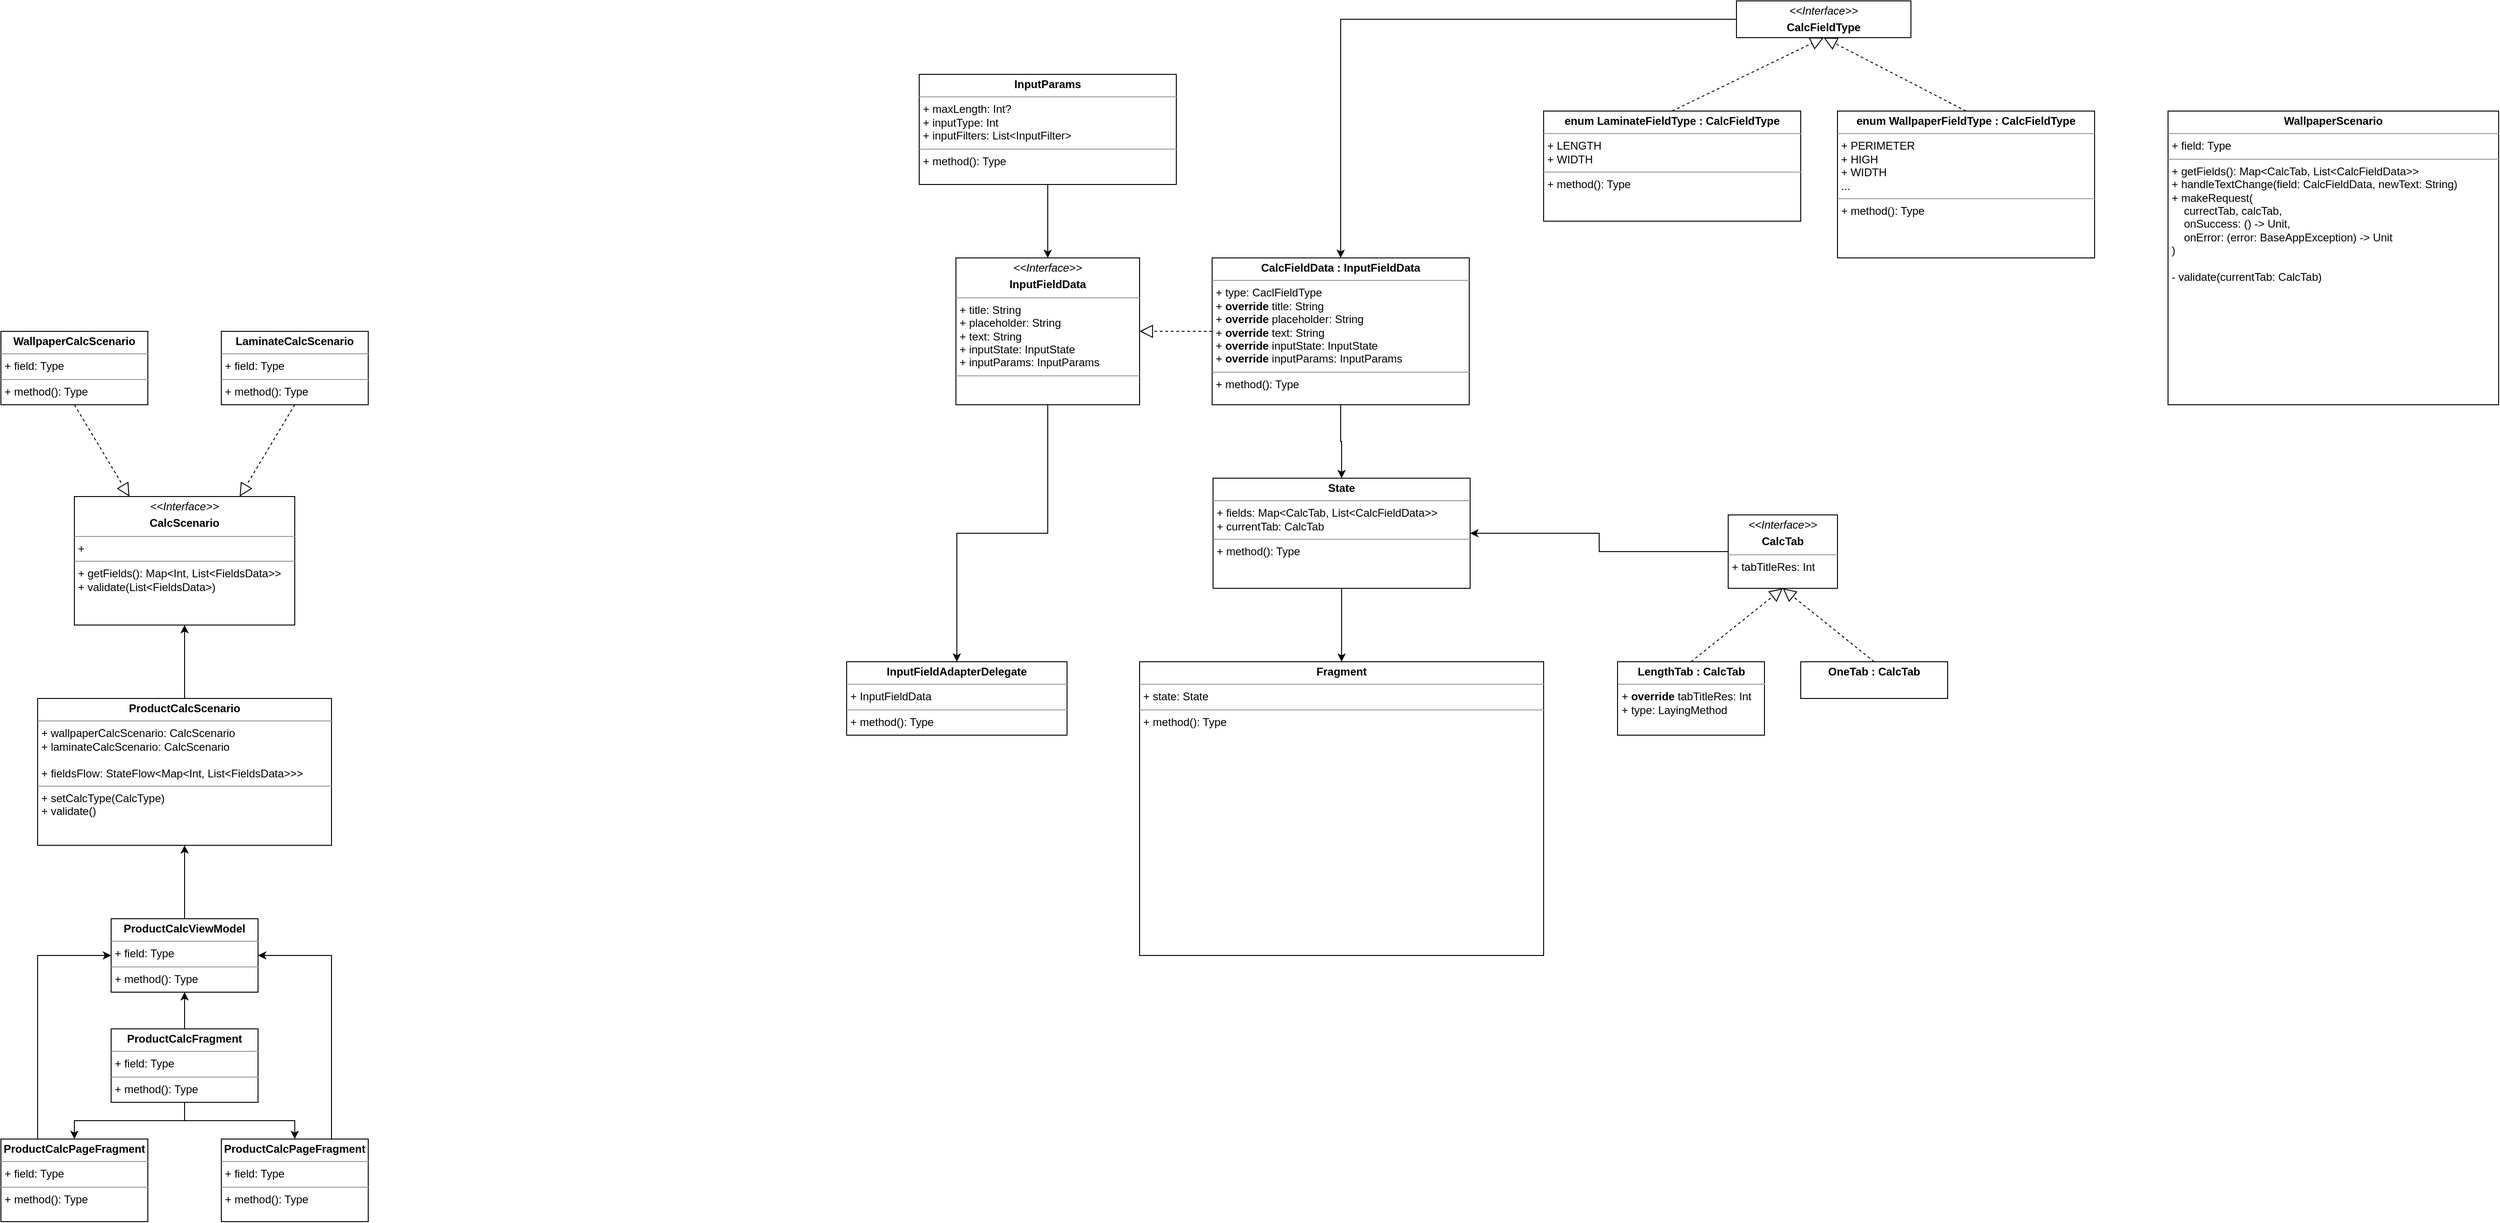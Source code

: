 <mxfile version="23.0.2" type="github">
  <diagram name="Страница — 1" id="lx8_eH_h-qr7zHX8Yf2P">
    <mxGraphModel dx="1085" dy="1753" grid="1" gridSize="10" guides="1" tooltips="1" connect="1" arrows="1" fold="1" page="1" pageScale="1" pageWidth="827" pageHeight="1169" math="0" shadow="0">
      <root>
        <mxCell id="0" />
        <mxCell id="1" parent="0" />
        <mxCell id="zyzg5PwT_4oI0MRd1xDY-6" style="edgeStyle=orthogonalEdgeStyle;rounded=0;orthogonalLoop=1;jettySize=auto;html=1;entryX=0.5;entryY=1;entryDx=0;entryDy=0;" parent="1" source="zyzg5PwT_4oI0MRd1xDY-1" target="zyzg5PwT_4oI0MRd1xDY-2" edge="1">
          <mxGeometry relative="1" as="geometry" />
        </mxCell>
        <mxCell id="zyzg5PwT_4oI0MRd1xDY-1" value="&lt;p style=&quot;margin:0px;margin-top:4px;text-align:center;&quot;&gt;&lt;b&gt;ProductCalcViewModel&lt;/b&gt;&lt;/p&gt;&lt;hr size=&quot;1&quot;&gt;&lt;p style=&quot;margin:0px;margin-left:4px;&quot;&gt;+ field: Type&lt;/p&gt;&lt;hr size=&quot;1&quot;&gt;&lt;p style=&quot;margin:0px;margin-left:4px;&quot;&gt;+ method(): Type&lt;/p&gt;" style="verticalAlign=top;align=left;overflow=fill;fontSize=12;fontFamily=Helvetica;html=1;whiteSpace=wrap;" parent="1" vertex="1">
          <mxGeometry x="200" y="80" width="160" height="80" as="geometry" />
        </mxCell>
        <mxCell id="zyzg5PwT_4oI0MRd1xDY-18" style="edgeStyle=orthogonalEdgeStyle;rounded=0;orthogonalLoop=1;jettySize=auto;html=1;entryX=0.5;entryY=1;entryDx=0;entryDy=0;" parent="1" source="zyzg5PwT_4oI0MRd1xDY-2" target="zyzg5PwT_4oI0MRd1xDY-3" edge="1">
          <mxGeometry relative="1" as="geometry" />
        </mxCell>
        <mxCell id="zyzg5PwT_4oI0MRd1xDY-2" value="&lt;p style=&quot;margin:0px;margin-top:4px;text-align:center;&quot;&gt;&lt;b&gt;ProductCalcScenario&lt;/b&gt;&lt;/p&gt;&lt;hr size=&quot;1&quot;&gt;&lt;p style=&quot;margin:0px;margin-left:4px;&quot;&gt;+ wallpaperCalcScenario: CalcScenario&lt;/p&gt;&lt;p style=&quot;margin:0px;margin-left:4px;&quot;&gt;+ laminateCalcScenario: CalcScenario&lt;/p&gt;&lt;p style=&quot;margin:0px;margin-left:4px;&quot;&gt;&lt;br&gt;&lt;/p&gt;&lt;p style=&quot;margin:0px;margin-left:4px;&quot;&gt;+ fieldsFlow: StateFlow&amp;lt;Map&amp;lt;Int, List&amp;lt;FieldsData&amp;gt;&amp;gt;&amp;gt;&lt;/p&gt;&lt;hr size=&quot;1&quot;&gt;&lt;p style=&quot;margin:0px;margin-left:4px;&quot;&gt;+ setCalcType(CalcType)&lt;/p&gt;&lt;p style=&quot;margin:0px;margin-left:4px;&quot;&gt;+ validate()&lt;br&gt;&lt;/p&gt;" style="verticalAlign=top;align=left;overflow=fill;fontSize=12;fontFamily=Helvetica;html=1;whiteSpace=wrap;" parent="1" vertex="1">
          <mxGeometry x="120" y="-160" width="320" height="160" as="geometry" />
        </mxCell>
        <mxCell id="zyzg5PwT_4oI0MRd1xDY-3" value="&lt;p style=&quot;margin:0px;margin-top:4px;text-align:center;&quot;&gt;&lt;i&gt;&amp;lt;&amp;lt;Interface&amp;gt;&amp;gt;&lt;/i&gt;&lt;/p&gt;&lt;p style=&quot;margin:0px;margin-top:4px;text-align:center;&quot;&gt;&lt;b&gt;CalcScenario&lt;/b&gt;&lt;br&gt;&lt;/p&gt;&lt;hr size=&quot;1&quot;&gt;&lt;p style=&quot;margin:0px;margin-left:4px;&quot;&gt;+ &lt;br&gt;&lt;/p&gt;&lt;hr size=&quot;1&quot;&gt;&lt;p style=&quot;margin:0px;margin-left:4px;&quot;&gt;+ getFields(): Map&amp;lt;Int, List&amp;lt;FieldsData&amp;gt;&amp;gt;&lt;/p&gt;&lt;p style=&quot;margin:0px;margin-left:4px;&quot;&gt;+ validate(List&amp;lt;FieldsData&amp;gt;)&lt;br&gt;&lt;/p&gt;" style="verticalAlign=top;align=left;overflow=fill;fontSize=12;fontFamily=Helvetica;html=1;whiteSpace=wrap;" parent="1" vertex="1">
          <mxGeometry x="160" y="-380" width="240" height="140" as="geometry" />
        </mxCell>
        <mxCell id="zyzg5PwT_4oI0MRd1xDY-9" style="edgeStyle=orthogonalEdgeStyle;rounded=0;orthogonalLoop=1;jettySize=auto;html=1;entryX=0.5;entryY=0;entryDx=0;entryDy=0;" parent="1" source="zyzg5PwT_4oI0MRd1xDY-7" target="zyzg5PwT_4oI0MRd1xDY-8" edge="1">
          <mxGeometry relative="1" as="geometry" />
        </mxCell>
        <mxCell id="zyzg5PwT_4oI0MRd1xDY-11" style="edgeStyle=orthogonalEdgeStyle;rounded=0;orthogonalLoop=1;jettySize=auto;html=1;entryX=0.5;entryY=0;entryDx=0;entryDy=0;" parent="1" source="zyzg5PwT_4oI0MRd1xDY-7" target="zyzg5PwT_4oI0MRd1xDY-10" edge="1">
          <mxGeometry relative="1" as="geometry" />
        </mxCell>
        <mxCell id="zyzg5PwT_4oI0MRd1xDY-12" style="edgeStyle=orthogonalEdgeStyle;rounded=0;orthogonalLoop=1;jettySize=auto;html=1;entryX=0.5;entryY=1;entryDx=0;entryDy=0;" parent="1" source="zyzg5PwT_4oI0MRd1xDY-7" target="zyzg5PwT_4oI0MRd1xDY-1" edge="1">
          <mxGeometry relative="1" as="geometry" />
        </mxCell>
        <mxCell id="zyzg5PwT_4oI0MRd1xDY-7" value="&lt;p style=&quot;margin:0px;margin-top:4px;text-align:center;&quot;&gt;&lt;b&gt;ProductCalcFragment&lt;/b&gt;&lt;/p&gt;&lt;hr size=&quot;1&quot;&gt;&lt;p style=&quot;margin:0px;margin-left:4px;&quot;&gt;+ field: Type&lt;/p&gt;&lt;hr size=&quot;1&quot;&gt;&lt;p style=&quot;margin:0px;margin-left:4px;&quot;&gt;+ method(): Type&lt;/p&gt;" style="verticalAlign=top;align=left;overflow=fill;fontSize=12;fontFamily=Helvetica;html=1;whiteSpace=wrap;" parent="1" vertex="1">
          <mxGeometry x="200" y="200" width="160" height="80" as="geometry" />
        </mxCell>
        <mxCell id="zyzg5PwT_4oI0MRd1xDY-13" style="edgeStyle=orthogonalEdgeStyle;rounded=0;orthogonalLoop=1;jettySize=auto;html=1;exitX=0.25;exitY=0;exitDx=0;exitDy=0;entryX=0;entryY=0.5;entryDx=0;entryDy=0;" parent="1" source="zyzg5PwT_4oI0MRd1xDY-8" target="zyzg5PwT_4oI0MRd1xDY-1" edge="1">
          <mxGeometry relative="1" as="geometry" />
        </mxCell>
        <mxCell id="zyzg5PwT_4oI0MRd1xDY-8" value="&lt;p style=&quot;margin:0px;margin-top:4px;text-align:center;&quot;&gt;&lt;b&gt;ProductCalcPageFragment&lt;/b&gt;&lt;/p&gt;&lt;hr size=&quot;1&quot;&gt;&lt;p style=&quot;margin:0px;margin-left:4px;&quot;&gt;+ field: Type&lt;/p&gt;&lt;hr size=&quot;1&quot;&gt;&lt;p style=&quot;margin:0px;margin-left:4px;&quot;&gt;+ method(): Type&lt;/p&gt;" style="verticalAlign=top;align=left;overflow=fill;fontSize=12;fontFamily=Helvetica;html=1;whiteSpace=wrap;" parent="1" vertex="1">
          <mxGeometry x="80" y="320" width="160" height="90" as="geometry" />
        </mxCell>
        <mxCell id="zyzg5PwT_4oI0MRd1xDY-14" style="edgeStyle=orthogonalEdgeStyle;rounded=0;orthogonalLoop=1;jettySize=auto;html=1;exitX=0.75;exitY=0;exitDx=0;exitDy=0;entryX=1;entryY=0.5;entryDx=0;entryDy=0;" parent="1" source="zyzg5PwT_4oI0MRd1xDY-10" target="zyzg5PwT_4oI0MRd1xDY-1" edge="1">
          <mxGeometry relative="1" as="geometry" />
        </mxCell>
        <mxCell id="zyzg5PwT_4oI0MRd1xDY-10" value="&lt;p style=&quot;margin:0px;margin-top:4px;text-align:center;&quot;&gt;&lt;b&gt;ProductCalcPageFragment&lt;/b&gt;&lt;/p&gt;&lt;hr size=&quot;1&quot;&gt;&lt;p style=&quot;margin:0px;margin-left:4px;&quot;&gt;+ field: Type&lt;/p&gt;&lt;hr size=&quot;1&quot;&gt;&lt;p style=&quot;margin:0px;margin-left:4px;&quot;&gt;+ method(): Type&lt;/p&gt;" style="verticalAlign=top;align=left;overflow=fill;fontSize=12;fontFamily=Helvetica;html=1;whiteSpace=wrap;" parent="1" vertex="1">
          <mxGeometry x="320" y="320" width="160" height="90" as="geometry" />
        </mxCell>
        <mxCell id="zyzg5PwT_4oI0MRd1xDY-16" value="&lt;p style=&quot;margin:0px;margin-top:4px;text-align:center;&quot;&gt;&lt;b&gt;WallpaperCalcScenario&lt;/b&gt;&lt;/p&gt;&lt;hr size=&quot;1&quot;&gt;&lt;p style=&quot;margin:0px;margin-left:4px;&quot;&gt;+ field: Type&lt;/p&gt;&lt;hr size=&quot;1&quot;&gt;&lt;p style=&quot;margin:0px;margin-left:4px;&quot;&gt;+ method(): Type&lt;/p&gt;" style="verticalAlign=top;align=left;overflow=fill;fontSize=12;fontFamily=Helvetica;html=1;whiteSpace=wrap;" parent="1" vertex="1">
          <mxGeometry x="80" y="-560" width="160" height="80" as="geometry" />
        </mxCell>
        <mxCell id="zyzg5PwT_4oI0MRd1xDY-17" value="&lt;p style=&quot;margin:0px;margin-top:4px;text-align:center;&quot;&gt;&lt;b&gt;LaminateCalcScenario&lt;/b&gt;&lt;/p&gt;&lt;hr size=&quot;1&quot;&gt;&lt;p style=&quot;margin:0px;margin-left:4px;&quot;&gt;+ field: Type&lt;/p&gt;&lt;hr size=&quot;1&quot;&gt;&lt;p style=&quot;margin:0px;margin-left:4px;&quot;&gt;+ method(): Type&lt;/p&gt;" style="verticalAlign=top;align=left;overflow=fill;fontSize=12;fontFamily=Helvetica;html=1;whiteSpace=wrap;" parent="1" vertex="1">
          <mxGeometry x="320" y="-560" width="160" height="80" as="geometry" />
        </mxCell>
        <mxCell id="zyzg5PwT_4oI0MRd1xDY-20" value="" style="endArrow=block;dashed=1;endFill=0;endSize=12;html=1;rounded=0;exitX=0.5;exitY=1;exitDx=0;exitDy=0;entryX=0.25;entryY=0;entryDx=0;entryDy=0;" parent="1" source="zyzg5PwT_4oI0MRd1xDY-16" target="zyzg5PwT_4oI0MRd1xDY-3" edge="1">
          <mxGeometry width="160" relative="1" as="geometry">
            <mxPoint x="130" y="-600" as="sourcePoint" />
            <mxPoint x="290" y="-600" as="targetPoint" />
          </mxGeometry>
        </mxCell>
        <mxCell id="zyzg5PwT_4oI0MRd1xDY-21" value="" style="endArrow=block;dashed=1;endFill=0;endSize=12;html=1;rounded=0;exitX=0.5;exitY=1;exitDx=0;exitDy=0;entryX=0.75;entryY=0;entryDx=0;entryDy=0;" parent="1" source="zyzg5PwT_4oI0MRd1xDY-17" target="zyzg5PwT_4oI0MRd1xDY-3" edge="1">
          <mxGeometry width="160" relative="1" as="geometry">
            <mxPoint x="400" y="-620" as="sourcePoint" />
            <mxPoint x="470" y="-520" as="targetPoint" />
          </mxGeometry>
        </mxCell>
        <mxCell id="tTH5ntBIsMBgR5iuR4k_-4" style="edgeStyle=orthogonalEdgeStyle;rounded=0;orthogonalLoop=1;jettySize=auto;html=1;entryX=0.5;entryY=0;entryDx=0;entryDy=0;" edge="1" parent="1" source="tTH5ntBIsMBgR5iuR4k_-1" target="tTH5ntBIsMBgR5iuR4k_-2">
          <mxGeometry relative="1" as="geometry" />
        </mxCell>
        <mxCell id="tTH5ntBIsMBgR5iuR4k_-1" value="&lt;p style=&quot;margin:0px;margin-top:4px;text-align:center;&quot;&gt;&lt;b&gt;InputParams&lt;/b&gt;&lt;/p&gt;&lt;hr size=&quot;1&quot;&gt;&lt;p style=&quot;margin:0px;margin-left:4px;&quot;&gt;+ maxLength: Int?&lt;/p&gt;&lt;p style=&quot;margin:0px;margin-left:4px;&quot;&gt;+ inputType: Int&lt;/p&gt;&lt;p style=&quot;margin:0px;margin-left:4px;&quot;&gt;+ inputFilters: List&amp;lt;InputFilter&amp;gt;&lt;br&gt;&lt;/p&gt;&lt;hr size=&quot;1&quot;&gt;&lt;p style=&quot;margin:0px;margin-left:4px;&quot;&gt;+ method(): Type&lt;/p&gt;" style="verticalAlign=top;align=left;overflow=fill;fontSize=12;fontFamily=Helvetica;html=1;whiteSpace=wrap;" vertex="1" parent="1">
          <mxGeometry x="1080" y="-840" width="280" height="120" as="geometry" />
        </mxCell>
        <mxCell id="tTH5ntBIsMBgR5iuR4k_-8" style="edgeStyle=orthogonalEdgeStyle;rounded=0;orthogonalLoop=1;jettySize=auto;html=1;entryX=0.5;entryY=0;entryDx=0;entryDy=0;" edge="1" parent="1" source="tTH5ntBIsMBgR5iuR4k_-2" target="tTH5ntBIsMBgR5iuR4k_-5">
          <mxGeometry relative="1" as="geometry" />
        </mxCell>
        <mxCell id="tTH5ntBIsMBgR5iuR4k_-2" value="&lt;p style=&quot;margin:0px;margin-top:4px;text-align:center;&quot;&gt;&lt;i&gt;&amp;lt;&amp;lt;Interface&amp;gt;&amp;gt;&lt;/i&gt;&lt;/p&gt;&lt;p style=&quot;margin:0px;margin-top:4px;text-align:center;&quot;&gt;&lt;b&gt;InputFieldData&lt;/b&gt;&lt;br&gt;&lt;/p&gt;&lt;hr size=&quot;1&quot;&gt;&lt;p style=&quot;margin:0px;margin-left:4px;&quot;&gt;+ title: String&lt;br&gt;+ placeholder: String&lt;/p&gt;&lt;p style=&quot;margin:0px;margin-left:4px;&quot;&gt;+ text: String&lt;/p&gt;&lt;p style=&quot;margin:0px;margin-left:4px;&quot;&gt;+ inputState: InputState&lt;/p&gt;&lt;p style=&quot;margin:0px;margin-left:4px;&quot;&gt;+ inputParams: InputParams&lt;br&gt;&lt;/p&gt;&lt;hr size=&quot;1&quot;&gt;" style="verticalAlign=top;align=left;overflow=fill;fontSize=12;fontFamily=Helvetica;html=1;whiteSpace=wrap;" vertex="1" parent="1">
          <mxGeometry x="1120" y="-640" width="200" height="160" as="geometry" />
        </mxCell>
        <mxCell id="tTH5ntBIsMBgR5iuR4k_-5" value="&lt;p style=&quot;margin:0px;margin-top:4px;text-align:center;&quot;&gt;&lt;b&gt;InputFieldAdapterDelegate&lt;/b&gt;&lt;/p&gt;&lt;hr size=&quot;1&quot;&gt;&lt;p style=&quot;margin:0px;margin-left:4px;&quot;&gt;+ InputFieldData&lt;/p&gt;&lt;hr size=&quot;1&quot;&gt;&lt;p style=&quot;margin:0px;margin-left:4px;&quot;&gt;+ method(): Type&lt;/p&gt;" style="verticalAlign=top;align=left;overflow=fill;fontSize=12;fontFamily=Helvetica;html=1;whiteSpace=wrap;" vertex="1" parent="1">
          <mxGeometry x="1001" y="-200" width="240" height="80" as="geometry" />
        </mxCell>
        <mxCell id="tTH5ntBIsMBgR5iuR4k_-7" value="&lt;p style=&quot;margin:0px;margin-top:4px;text-align:center;&quot;&gt;&lt;b&gt;Fragment&lt;/b&gt;&lt;br&gt;&lt;/p&gt;&lt;hr size=&quot;1&quot;&gt;&lt;p style=&quot;margin:0px;margin-left:4px;&quot;&gt;+ state: State&lt;br&gt;&lt;/p&gt;&lt;hr size=&quot;1&quot;&gt;&lt;p style=&quot;margin:0px;margin-left:4px;&quot;&gt;+ method(): Type&lt;/p&gt;" style="verticalAlign=top;align=left;overflow=fill;fontSize=12;fontFamily=Helvetica;html=1;whiteSpace=wrap;" vertex="1" parent="1">
          <mxGeometry x="1320" y="-200" width="440" height="320" as="geometry" />
        </mxCell>
        <mxCell id="tTH5ntBIsMBgR5iuR4k_-20" style="edgeStyle=orthogonalEdgeStyle;rounded=0;orthogonalLoop=1;jettySize=auto;html=1;entryX=0.5;entryY=0;entryDx=0;entryDy=0;" edge="1" parent="1" source="tTH5ntBIsMBgR5iuR4k_-9" target="tTH5ntBIsMBgR5iuR4k_-7">
          <mxGeometry relative="1" as="geometry" />
        </mxCell>
        <mxCell id="tTH5ntBIsMBgR5iuR4k_-9" value="&lt;p style=&quot;margin:0px;margin-top:4px;text-align:center;&quot;&gt;&lt;b&gt;State&lt;/b&gt;&lt;/p&gt;&lt;hr size=&quot;1&quot;&gt;&lt;p style=&quot;margin:0px;margin-left:4px;&quot;&gt;+ fields: Map&amp;lt;CalcTab, List&amp;lt;CalcFieldData&amp;gt;&amp;gt;&lt;/p&gt;&lt;p style=&quot;margin:0px;margin-left:4px;&quot;&gt;+ currentTab: CalcTab&lt;br&gt;&lt;/p&gt;&lt;hr size=&quot;1&quot;&gt;&lt;p style=&quot;margin:0px;margin-left:4px;&quot;&gt;+ method(): Type&lt;/p&gt;" style="verticalAlign=top;align=left;overflow=fill;fontSize=12;fontFamily=Helvetica;html=1;whiteSpace=wrap;" vertex="1" parent="1">
          <mxGeometry x="1400" y="-400" width="280" height="120" as="geometry" />
        </mxCell>
        <mxCell id="tTH5ntBIsMBgR5iuR4k_-18" style="edgeStyle=orthogonalEdgeStyle;rounded=0;orthogonalLoop=1;jettySize=auto;html=1;entryX=0.5;entryY=0;entryDx=0;entryDy=0;" edge="1" parent="1" source="tTH5ntBIsMBgR5iuR4k_-10" target="tTH5ntBIsMBgR5iuR4k_-9">
          <mxGeometry relative="1" as="geometry" />
        </mxCell>
        <mxCell id="tTH5ntBIsMBgR5iuR4k_-10" value="&lt;p style=&quot;margin:0px;margin-top:4px;text-align:center;&quot;&gt;&lt;b&gt;CalcFieldData : InputFieldData&lt;br&gt;&lt;/b&gt;&lt;/p&gt;&lt;hr size=&quot;1&quot;&gt;&lt;p style=&quot;margin:0px;margin-left:4px;&quot;&gt;+ type: CaclFieldType&lt;br&gt;&lt;/p&gt;&lt;p style=&quot;margin:0px;margin-left:4px;&quot;&gt;+ &lt;b&gt;override&lt;/b&gt; title: String&lt;br&gt;+ &lt;b&gt;override &lt;/b&gt;placeholder: String&lt;/p&gt;&lt;p style=&quot;margin:0px;margin-left:4px;&quot;&gt;+ &lt;b&gt;override &lt;/b&gt;text: String&lt;/p&gt;&lt;p style=&quot;margin:0px;margin-left:4px;&quot;&gt;+ &lt;b&gt;override &lt;/b&gt;inputState: InputState&lt;/p&gt;&lt;p style=&quot;margin:0px;margin-left:4px;&quot;&gt;+ &lt;b&gt;override &lt;/b&gt;inputParams: InputParams&lt;/p&gt;&lt;hr size=&quot;1&quot;&gt;&lt;p style=&quot;margin:0px;margin-left:4px;&quot;&gt;+ method(): Type&lt;/p&gt;" style="verticalAlign=top;align=left;overflow=fill;fontSize=12;fontFamily=Helvetica;html=1;whiteSpace=wrap;" vertex="1" parent="1">
          <mxGeometry x="1399" y="-640" width="280" height="160" as="geometry" />
        </mxCell>
        <mxCell id="tTH5ntBIsMBgR5iuR4k_-11" value="&lt;p style=&quot;margin:0px;margin-top:4px;text-align:center;&quot;&gt;&lt;b&gt;enum LaminateFieldType : CalcFieldType&lt;br&gt;&lt;/b&gt;&lt;/p&gt;&lt;hr size=&quot;1&quot;&gt;&lt;p style=&quot;margin:0px;margin-left:4px;&quot;&gt;+ LENGTH&lt;/p&gt;&lt;p style=&quot;margin:0px;margin-left:4px;&quot;&gt;+ WIDTH&lt;br&gt;&lt;/p&gt;&lt;hr size=&quot;1&quot;&gt;&lt;p style=&quot;margin:0px;margin-left:4px;&quot;&gt;+ method(): Type&lt;/p&gt;" style="verticalAlign=top;align=left;overflow=fill;fontSize=12;fontFamily=Helvetica;html=1;whiteSpace=wrap;" vertex="1" parent="1">
          <mxGeometry x="1760" y="-800" width="280" height="120" as="geometry" />
        </mxCell>
        <mxCell id="tTH5ntBIsMBgR5iuR4k_-19" style="edgeStyle=orthogonalEdgeStyle;rounded=0;orthogonalLoop=1;jettySize=auto;html=1;entryX=0.5;entryY=0;entryDx=0;entryDy=0;" edge="1" parent="1" source="tTH5ntBIsMBgR5iuR4k_-12" target="tTH5ntBIsMBgR5iuR4k_-10">
          <mxGeometry relative="1" as="geometry" />
        </mxCell>
        <mxCell id="tTH5ntBIsMBgR5iuR4k_-12" value="&lt;p style=&quot;margin:0px;margin-top:4px;text-align:center;&quot;&gt;&lt;i&gt;&amp;lt;&amp;lt;Interface&amp;gt;&amp;gt;&lt;/i&gt;&lt;b&gt;&lt;br&gt;&lt;/b&gt;&lt;/p&gt;&lt;p style=&quot;margin:0px;margin-top:4px;text-align:center;&quot;&gt;&lt;b&gt;CalcFieldType&lt;/b&gt;&lt;br&gt;&lt;/p&gt;" style="verticalAlign=top;align=left;overflow=fill;fontSize=12;fontFamily=Helvetica;html=1;whiteSpace=wrap;" vertex="1" parent="1">
          <mxGeometry x="1970" y="-920" width="190" height="40" as="geometry" />
        </mxCell>
        <mxCell id="tTH5ntBIsMBgR5iuR4k_-13" value="" style="endArrow=block;dashed=1;endFill=0;endSize=12;html=1;rounded=0;entryX=0.5;entryY=1;entryDx=0;entryDy=0;exitX=0.5;exitY=0;exitDx=0;exitDy=0;" edge="1" parent="1" source="tTH5ntBIsMBgR5iuR4k_-11" target="tTH5ntBIsMBgR5iuR4k_-12">
          <mxGeometry width="160" relative="1" as="geometry">
            <mxPoint x="1530" y="-760" as="sourcePoint" />
            <mxPoint x="1690" y="-760" as="targetPoint" />
          </mxGeometry>
        </mxCell>
        <mxCell id="tTH5ntBIsMBgR5iuR4k_-14" value="&lt;p style=&quot;margin:0px;margin-top:4px;text-align:center;&quot;&gt;&lt;b&gt;enum WallpaperFieldType : CalcFieldType&lt;br&gt;&lt;/b&gt;&lt;/p&gt;&lt;hr size=&quot;1&quot;&gt;&lt;p style=&quot;margin:0px;margin-left:4px;&quot;&gt;+ PERIMETER&lt;br&gt;&lt;/p&gt;&lt;p style=&quot;margin:0px;margin-left:4px;&quot;&gt;+ HIGH&lt;/p&gt;&lt;p style=&quot;margin:0px;margin-left:4px;&quot;&gt;+ WIDTH&lt;/p&gt;&lt;p style=&quot;margin:0px;margin-left:4px;&quot;&gt;...&lt;br&gt;&lt;/p&gt;&lt;hr size=&quot;1&quot;&gt;&lt;p style=&quot;margin:0px;margin-left:4px;&quot;&gt;+ method(): Type&lt;/p&gt;" style="verticalAlign=top;align=left;overflow=fill;fontSize=12;fontFamily=Helvetica;html=1;whiteSpace=wrap;" vertex="1" parent="1">
          <mxGeometry x="2080" y="-800" width="280" height="160" as="geometry" />
        </mxCell>
        <mxCell id="tTH5ntBIsMBgR5iuR4k_-17" value="" style="endArrow=block;dashed=1;endFill=0;endSize=12;html=1;rounded=0;entryX=0.5;entryY=1;entryDx=0;entryDy=0;exitX=0.5;exitY=0;exitDx=0;exitDy=0;" edge="1" parent="1" source="tTH5ntBIsMBgR5iuR4k_-14" target="tTH5ntBIsMBgR5iuR4k_-12">
          <mxGeometry width="160" relative="1" as="geometry">
            <mxPoint x="2110" y="-800" as="sourcePoint" />
            <mxPoint x="2165" y="-880" as="targetPoint" />
          </mxGeometry>
        </mxCell>
        <mxCell id="tTH5ntBIsMBgR5iuR4k_-22" value="&lt;p style=&quot;margin:0px;margin-top:4px;text-align:center;&quot;&gt;&lt;b&gt;LengthTab : CalcTab&lt;br&gt;&lt;/b&gt;&lt;/p&gt;&lt;hr size=&quot;1&quot;&gt;&lt;p style=&quot;margin:0px;margin-left:4px;&quot;&gt;+ &lt;b&gt;override&lt;/b&gt; tabTitleRes: Int&lt;/p&gt;&lt;p style=&quot;margin:0px;margin-left:4px;&quot;&gt;+ type: LayingMethod&lt;br&gt;&lt;/p&gt;" style="verticalAlign=top;align=left;overflow=fill;fontSize=12;fontFamily=Helvetica;html=1;whiteSpace=wrap;" vertex="1" parent="1">
          <mxGeometry x="1840.5" y="-200" width="160" height="80" as="geometry" />
        </mxCell>
        <mxCell id="tTH5ntBIsMBgR5iuR4k_-25" style="edgeStyle=orthogonalEdgeStyle;rounded=0;orthogonalLoop=1;jettySize=auto;html=1;entryX=1;entryY=0.5;entryDx=0;entryDy=0;" edge="1" parent="1" source="tTH5ntBIsMBgR5iuR4k_-23" target="tTH5ntBIsMBgR5iuR4k_-9">
          <mxGeometry relative="1" as="geometry" />
        </mxCell>
        <mxCell id="tTH5ntBIsMBgR5iuR4k_-23" value="&lt;p style=&quot;margin:0px;margin-top:4px;text-align:center;&quot;&gt;&lt;i&gt;&amp;lt;&amp;lt;Interface&amp;gt;&amp;gt;&lt;/i&gt;&lt;b&gt;&lt;br&gt;&lt;/b&gt;&lt;/p&gt;&lt;p style=&quot;margin:0px;margin-top:4px;text-align:center;&quot;&gt;&lt;b&gt;CalcTab&lt;/b&gt;&lt;br&gt;&lt;/p&gt;&lt;hr size=&quot;1&quot;&gt;&lt;p style=&quot;margin:0px;margin-left:4px;&quot;&gt;+ tabTitleRes: Int&lt;/p&gt;" style="verticalAlign=top;align=left;overflow=fill;fontSize=12;fontFamily=Helvetica;html=1;whiteSpace=wrap;" vertex="1" parent="1">
          <mxGeometry x="1961" y="-360" width="119" height="80" as="geometry" />
        </mxCell>
        <mxCell id="tTH5ntBIsMBgR5iuR4k_-26" value="&lt;p style=&quot;margin:0px;margin-top:4px;text-align:center;&quot;&gt;&lt;b&gt;OneTab : CalcTab&lt;br&gt;&lt;/b&gt;&lt;/p&gt;" style="verticalAlign=top;align=left;overflow=fill;fontSize=12;fontFamily=Helvetica;html=1;whiteSpace=wrap;" vertex="1" parent="1">
          <mxGeometry x="2040" y="-200" width="160" height="40" as="geometry" />
        </mxCell>
        <mxCell id="tTH5ntBIsMBgR5iuR4k_-27" value="" style="endArrow=block;dashed=1;endFill=0;endSize=12;html=1;rounded=0;entryX=0.5;entryY=1;entryDx=0;entryDy=0;exitX=0.5;exitY=0;exitDx=0;exitDy=0;" edge="1" parent="1" source="tTH5ntBIsMBgR5iuR4k_-22" target="tTH5ntBIsMBgR5iuR4k_-23">
          <mxGeometry width="160" relative="1" as="geometry">
            <mxPoint x="1760" y="-210" as="sourcePoint" />
            <mxPoint x="1925" y="-290" as="targetPoint" />
          </mxGeometry>
        </mxCell>
        <mxCell id="tTH5ntBIsMBgR5iuR4k_-28" value="" style="endArrow=block;dashed=1;endFill=0;endSize=12;html=1;rounded=0;entryX=0.5;entryY=1;entryDx=0;entryDy=0;exitX=0.5;exitY=0;exitDx=0;exitDy=0;" edge="1" parent="1" source="tTH5ntBIsMBgR5iuR4k_-26" target="tTH5ntBIsMBgR5iuR4k_-23">
          <mxGeometry width="160" relative="1" as="geometry">
            <mxPoint x="2120" y="-240" as="sourcePoint" />
            <mxPoint x="2221" y="-320" as="targetPoint" />
          </mxGeometry>
        </mxCell>
        <mxCell id="tTH5ntBIsMBgR5iuR4k_-29" value="" style="endArrow=block;dashed=1;endFill=0;endSize=12;html=1;rounded=0;entryX=1;entryY=0.5;entryDx=0;entryDy=0;exitX=0;exitY=0.5;exitDx=0;exitDy=0;" edge="1" parent="1" source="tTH5ntBIsMBgR5iuR4k_-10" target="tTH5ntBIsMBgR5iuR4k_-2">
          <mxGeometry width="160" relative="1" as="geometry">
            <mxPoint x="1280" y="-670" as="sourcePoint" />
            <mxPoint x="1445" y="-750" as="targetPoint" />
          </mxGeometry>
        </mxCell>
        <mxCell id="tTH5ntBIsMBgR5iuR4k_-30" value="&lt;p style=&quot;margin:0px;margin-top:4px;text-align:center;&quot;&gt;&lt;b&gt;WallpaperScenario&lt;/b&gt;&lt;/p&gt;&lt;hr size=&quot;1&quot;&gt;&lt;p style=&quot;margin:0px;margin-left:4px;&quot;&gt;+ field: Type&lt;/p&gt;&lt;hr size=&quot;1&quot;&gt;&lt;p style=&quot;margin:0px;margin-left:4px;&quot;&gt;+ getFields(): Map&amp;lt;CalcTab, List&amp;lt;CalcFieldData&amp;gt;&amp;gt;&lt;/p&gt;&lt;p style=&quot;margin:0px;margin-left:4px;&quot;&gt;+ handleTextChange(field: CalcFieldData, newText: String)&lt;br&gt;&lt;/p&gt;&lt;p style=&quot;margin:0px;margin-left:4px;&quot;&gt;+ makeRequest(&lt;/p&gt;&lt;p style=&quot;margin:0px;margin-left:4px;&quot;&gt;&amp;nbsp;&amp;nbsp;&amp;nbsp; currectTab, calcTab,&lt;/p&gt;&lt;p style=&quot;margin:0px;margin-left:4px;&quot;&gt;&amp;nbsp;&amp;nbsp;&amp;nbsp; onSuccess: () -&amp;gt; Unit,&lt;/p&gt;&lt;p style=&quot;margin:0px;margin-left:4px;&quot;&gt;&amp;nbsp;&amp;nbsp;&amp;nbsp; onError: (error: BaseAppException) -&amp;gt; Unit&lt;br&gt;&lt;/p&gt;&lt;p style=&quot;margin:0px;margin-left:4px;&quot;&gt;)&lt;br&gt;&lt;/p&gt;&lt;p style=&quot;margin:0px;margin-left:4px;&quot;&gt;&lt;br&gt;&lt;/p&gt;&lt;p style=&quot;margin:0px;margin-left:4px;&quot;&gt;- validate(currentTab: CalcTab)&lt;br&gt;&lt;/p&gt;" style="verticalAlign=top;align=left;overflow=fill;fontSize=12;fontFamily=Helvetica;html=1;whiteSpace=wrap;" vertex="1" parent="1">
          <mxGeometry x="2440" y="-800" width="360" height="320" as="geometry" />
        </mxCell>
      </root>
    </mxGraphModel>
  </diagram>
</mxfile>
